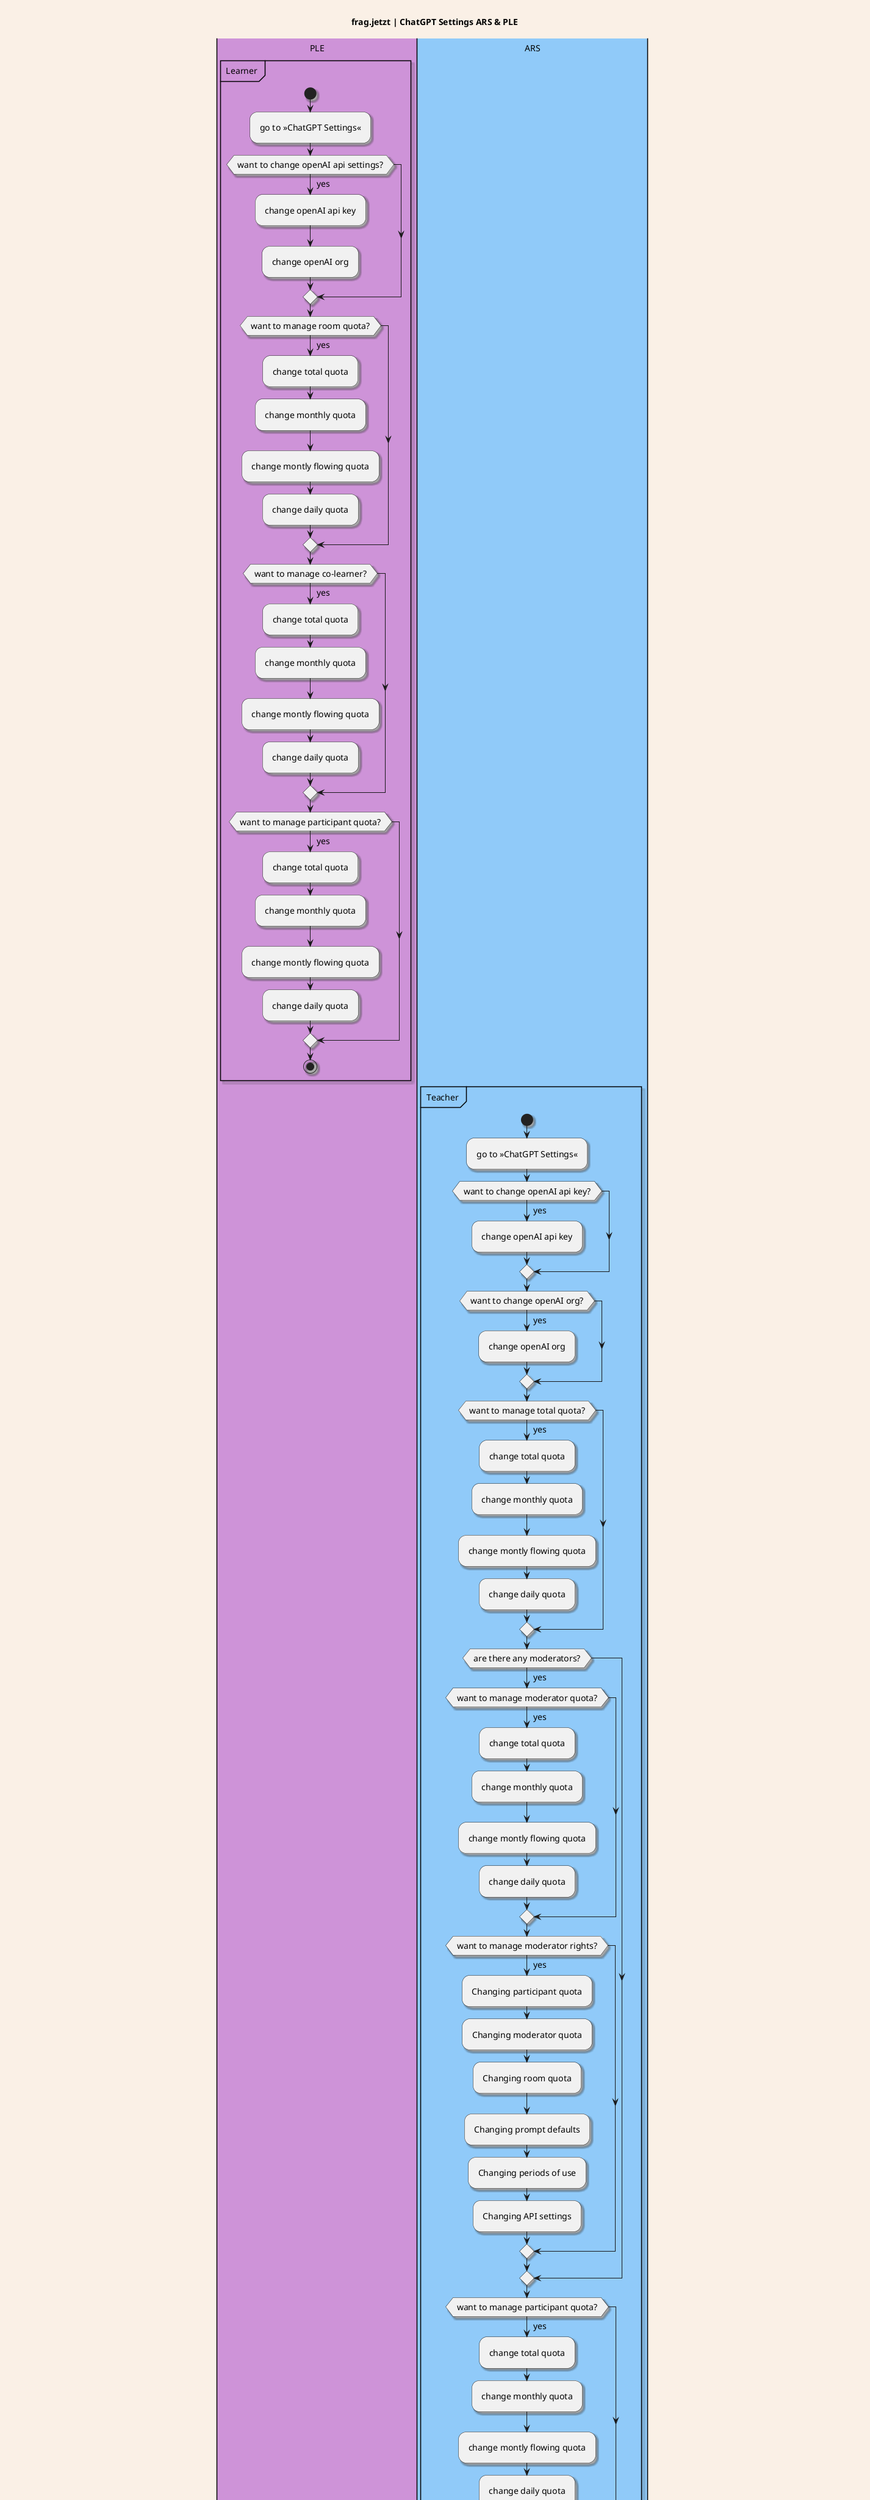 @startuml Bonus awarding
title frag.jetzt | ChatGPT Settings ARS & PLE

skinparam backgroundColor Linen
skinparam shadowing true
skinparam defaultFontSize 14
skinparam Padding 6

|#CE93D8|PLE|
partition "Learner" {
  start
  :go to »ChatGPT Settings«;
  if (want to change openAI api settings?) then (yes)
    :change openAI api key;
    :change openAI org;
  endif
  if (want to manage room quota?) then (yes)
    :change total quota;
    :change monthly quota;
    :change montly flowing quota;
    :change daily quota;
  endif
  if (want to manage co-learner?) then (yes)
    :change total quota;
    :change monthly quota;
    :change montly flowing quota;
    :change daily quota;
  endif
  if (want to manage participant quota?) then (yes)
    :change total quota;
    :change monthly quota;
    :change montly flowing quota;
    :change daily quota;
  endif
  stop
}

|#90CAF9|ARS|
partition "Teacher" {
  start
  :go to »ChatGPT Settings«;

  if (want to change openAI api key?) then (yes)
    :change openAI api key;
  endif

  if (want to change openAI org?) then (yes)
    :change openAI org;
  endif

  if (want to manage total quota?) then (yes)
    :change total quota;
    :change monthly quota;
    :change montly flowing quota;
    :change daily quota;
  endif
  
  if (are there any moderators?) then (yes)
    if (want to manage moderator quota?) then (yes)
        :change total quota;
        :change monthly quota;
        :change montly flowing quota;
        :change daily quota;
    endif

    if (want to manage moderator rights?) then (yes)
        :Changing participant quota;
        :Changing moderator quota;
        :Changing room quota;
        :Changing prompt defaults;
        :Changing periods of use;
        :Changing API settings;
    endif
  endif

  if (want to manage participant quota?) then (yes)
    :change total quota;
    :change monthly quota;
    :change montly flowing quota;
    :change daily quota;
  endif

  if (want to change periods of use?) then (yes)
    :change periods of use;
  endif

  if (want to change miscellaneous settings?) then (yes)
    :Allow ChatGpt also for unregistered users;
    :Let ChatGPT answer without prompt presets;
    :Let ChatGPT answer only when called;
    endif

  stop
}

legend right
|<img:https://git.thm.de/uploads/-/system/project/avatar/8392/maskable_icon_x512.png{scale=0.4}> |= \n\n »frag.jetzt« |
| Domain glossary | [[https://git.thm.de/arsnova/frag.jetzt/-/raw/staging/docs/diagrams/Glossary.pdf]] |
| Production server | [[https://frag.jetzt]] |
| Repository | [[https://git.thm.de/arsnova/frag.jetzt/-/blob/staging/README.md]] |
| Staging server | [[https://staging.frag.jetzt]] |
| UML tool| PlantUML-Server Version 1202202|
| Author| Yousif Wardah, Anas Ahakki and Klaus Quibeldey-Cirkel |
| Contact| [[mailto:klaus.quibeldey-cirkel@mni.thm.de]] |
| Last revision| 04.12.2022 |
end legend
@enduml
